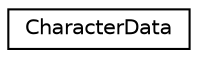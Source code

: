digraph "Graphical Class Hierarchy"
{
 // LATEX_PDF_SIZE
  edge [fontname="Helvetica",fontsize="10",labelfontname="Helvetica",labelfontsize="10"];
  node [fontname="Helvetica",fontsize="10",shape=record];
  rankdir="LR";
  Node0 [label="CharacterData",height=0.2,width=0.4,color="black", fillcolor="white", style="filled",URL="$structCharacterData.html",tooltip=" "];
}
